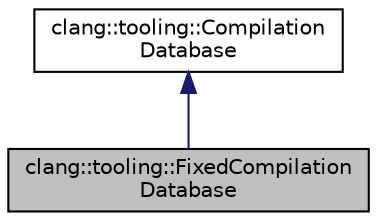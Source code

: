 digraph "clang::tooling::FixedCompilationDatabase"
{
 // LATEX_PDF_SIZE
  bgcolor="transparent";
  edge [fontname="Helvetica",fontsize="10",labelfontname="Helvetica",labelfontsize="10"];
  node [fontname="Helvetica",fontsize="10",shape=record];
  Node1 [label="clang::tooling::FixedCompilation\lDatabase",height=0.2,width=0.4,color="black", fillcolor="grey75", style="filled", fontcolor="black",tooltip="A compilation database that returns a single compile command line."];
  Node2 -> Node1 [dir="back",color="midnightblue",fontsize="10",style="solid",fontname="Helvetica"];
  Node2 [label="clang::tooling::Compilation\lDatabase",height=0.2,width=0.4,color="black",URL="$classclang_1_1tooling_1_1CompilationDatabase.html",tooltip="Interface for compilation databases."];
}
